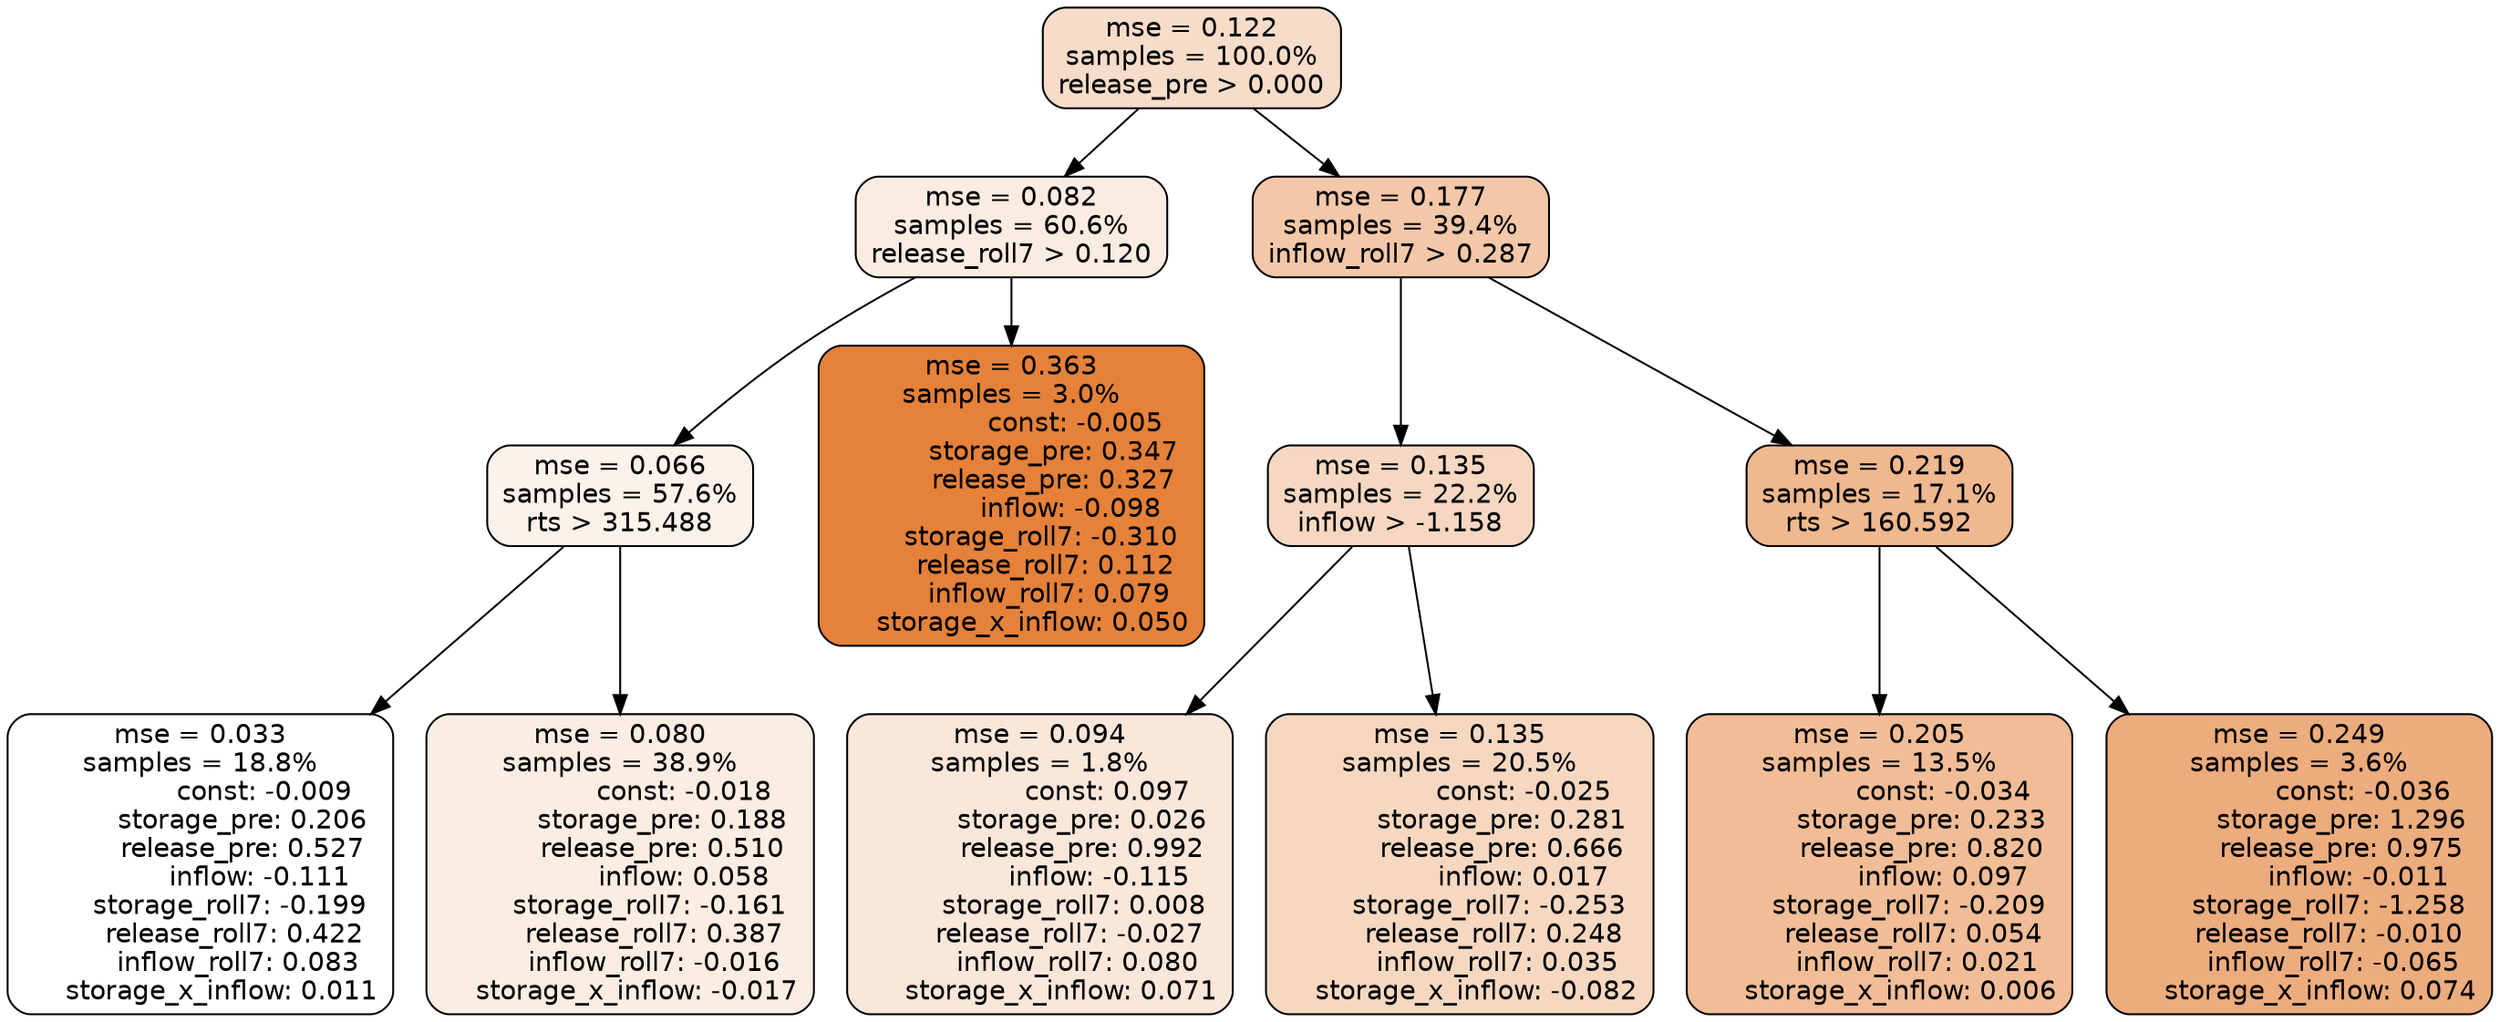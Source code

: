 digraph tree {
node [shape=rectangle, style="filled, rounded", color="black", fontname=helvetica] ;
edge [fontname=helvetica] ;
	"0" [label="mse = 0.122
samples = 100.0%
release_pre > 0.000", fillcolor="#f7dcc9"]
	"1" [label="mse = 0.082
samples = 60.6%
release_roll7 > 0.120", fillcolor="#fbece1"]
	"6" [label="mse = 0.177
samples = 39.4%
inflow_roll7 > 0.287", fillcolor="#f3c8a8"]
	"2" [label="mse = 0.066
samples = 57.6%
rts > 315.488", fillcolor="#fcf2eb"]
	"5" [label="mse = 0.363
samples = 3.0%
               const: -0.005
          storage_pre: 0.347
          release_pre: 0.327
              inflow: -0.098
       storage_roll7: -0.310
        release_roll7: 0.112
         inflow_roll7: 0.079
     storage_x_inflow: 0.050", fillcolor="#e58139"]
	"7" [label="mse = 0.135
samples = 22.2%
inflow > -1.158", fillcolor="#f6d8c2"]
	"10" [label="mse = 0.219
samples = 17.1%
rts > 160.592", fillcolor="#f0b88f"]
	"4" [label="mse = 0.033
samples = 18.8%
               const: -0.009
          storage_pre: 0.206
          release_pre: 0.527
              inflow: -0.111
       storage_roll7: -0.199
        release_roll7: 0.422
         inflow_roll7: 0.083
     storage_x_inflow: 0.011", fillcolor="#ffffff"]
	"3" [label="mse = 0.080
samples = 38.9%
               const: -0.018
          storage_pre: 0.188
          release_pre: 0.510
               inflow: 0.058
       storage_roll7: -0.161
        release_roll7: 0.387
        inflow_roll7: -0.016
    storage_x_inflow: -0.017", fillcolor="#fbede2"]
	"8" [label="mse = 0.094
samples = 1.8%
                const: 0.097
          storage_pre: 0.026
          release_pre: 0.992
              inflow: -0.115
        storage_roll7: 0.008
       release_roll7: -0.027
         inflow_roll7: 0.080
     storage_x_inflow: 0.071", fillcolor="#fae7da"]
	"9" [label="mse = 0.135
samples = 20.5%
               const: -0.025
          storage_pre: 0.281
          release_pre: 0.666
               inflow: 0.017
       storage_roll7: -0.253
        release_roll7: 0.248
         inflow_roll7: 0.035
    storage_x_inflow: -0.082", fillcolor="#f6d8c1"]
	"11" [label="mse = 0.205
samples = 13.5%
               const: -0.034
          storage_pre: 0.233
          release_pre: 0.820
               inflow: 0.097
       storage_roll7: -0.209
        release_roll7: 0.054
         inflow_roll7: 0.021
     storage_x_inflow: 0.006", fillcolor="#f1bd97"]
	"12" [label="mse = 0.249
samples = 3.6%
               const: -0.036
          storage_pre: 1.296
          release_pre: 0.975
              inflow: -0.011
       storage_roll7: -1.258
       release_roll7: -0.010
        inflow_roll7: -0.065
     storage_x_inflow: 0.074", fillcolor="#edac7d"]

	"0" -> "1"
	"0" -> "6"
	"1" -> "2"
	"1" -> "5"
	"6" -> "7"
	"6" -> "10"
	"2" -> "3"
	"2" -> "4"
	"7" -> "8"
	"7" -> "9"
	"10" -> "11"
	"10" -> "12"
}